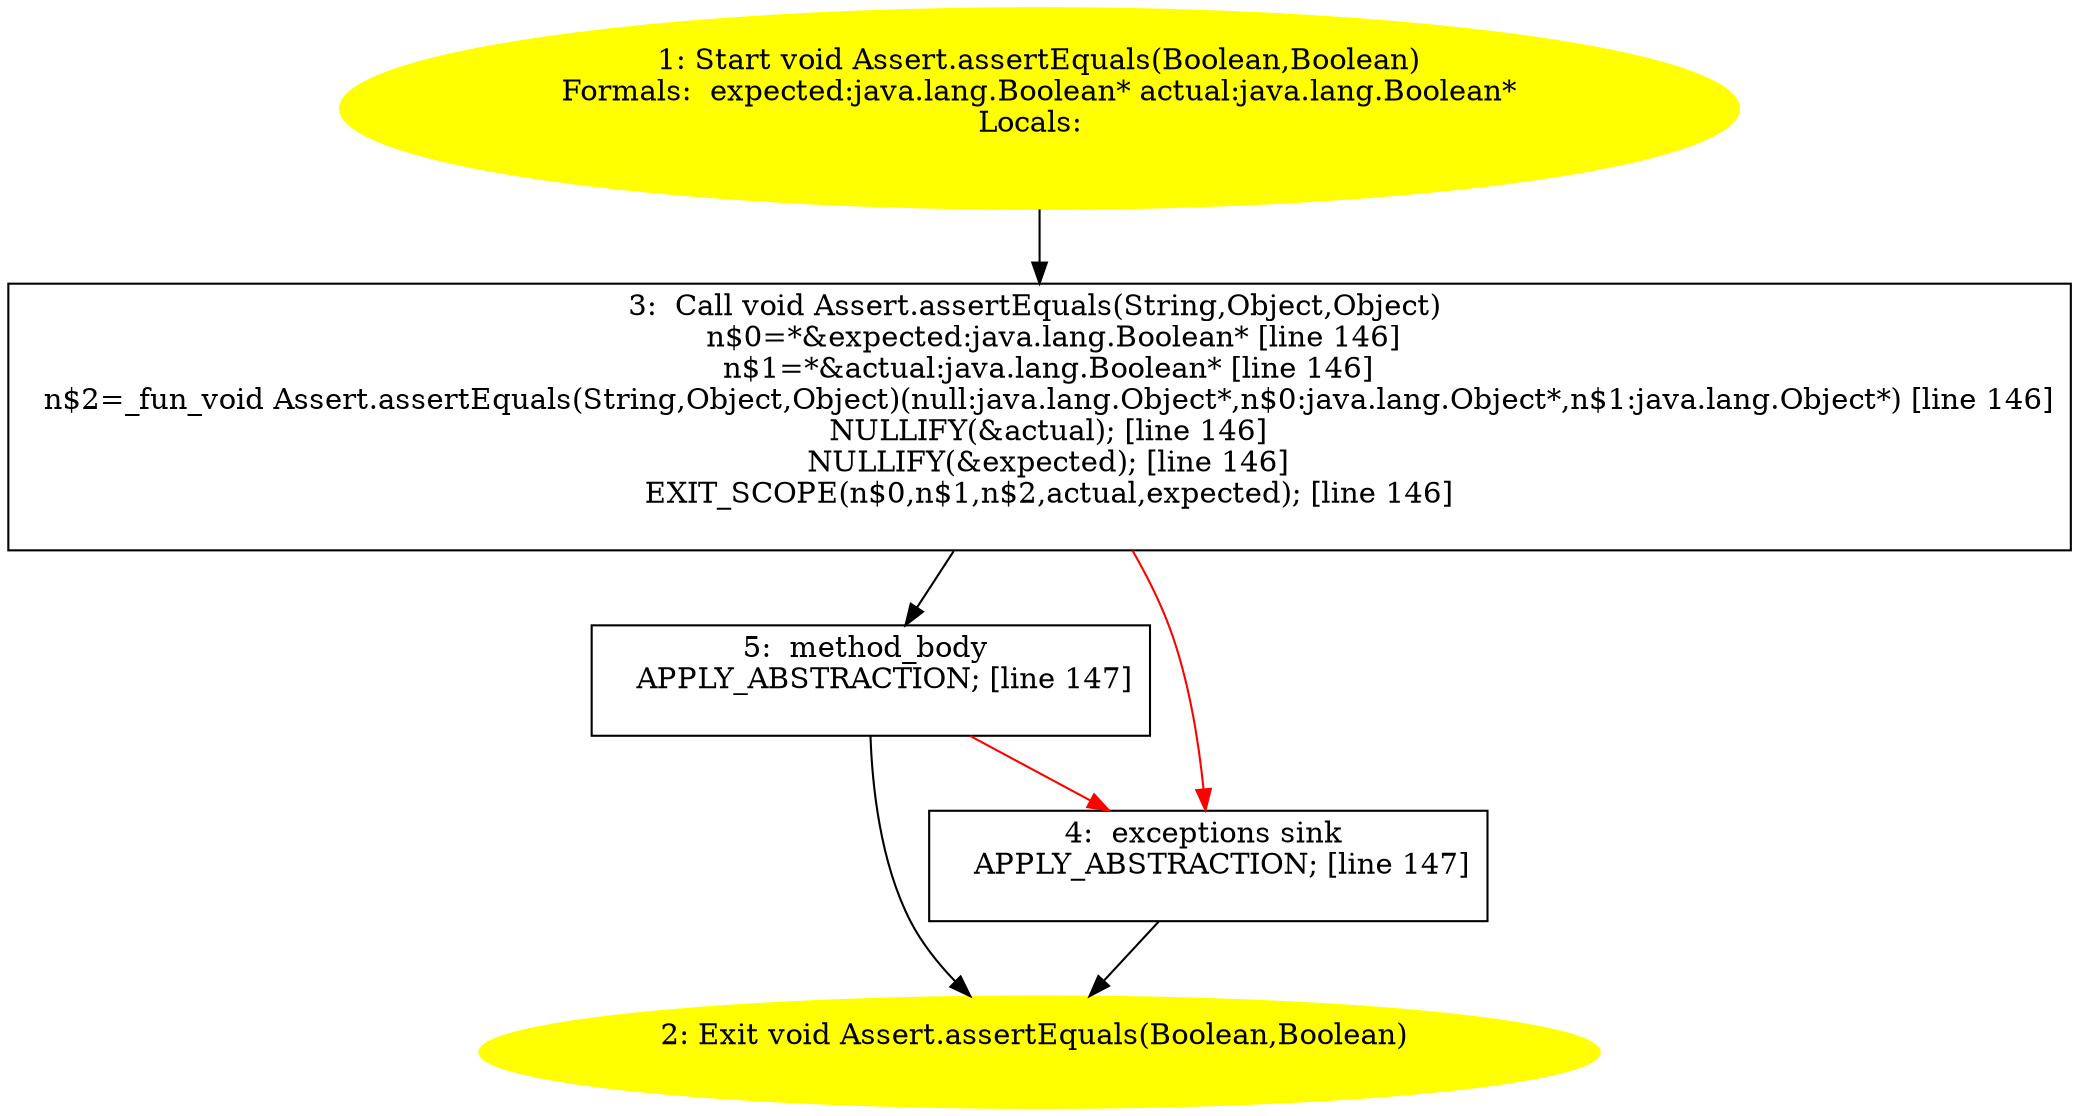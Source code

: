 /* @generated */
digraph cfg {
"org.junit.Assert.assertEquals(java.lang.Boolean,java.lang.Boolean):void.3bd1dab7cb481e7cb835ad023be334e1_1" [label="1: Start void Assert.assertEquals(Boolean,Boolean)\nFormals:  expected:java.lang.Boolean* actual:java.lang.Boolean*\nLocals:  \n  " color=yellow style=filled]
	

	 "org.junit.Assert.assertEquals(java.lang.Boolean,java.lang.Boolean):void.3bd1dab7cb481e7cb835ad023be334e1_1" -> "org.junit.Assert.assertEquals(java.lang.Boolean,java.lang.Boolean):void.3bd1dab7cb481e7cb835ad023be334e1_3" ;
"org.junit.Assert.assertEquals(java.lang.Boolean,java.lang.Boolean):void.3bd1dab7cb481e7cb835ad023be334e1_2" [label="2: Exit void Assert.assertEquals(Boolean,Boolean) \n  " color=yellow style=filled]
	

"org.junit.Assert.assertEquals(java.lang.Boolean,java.lang.Boolean):void.3bd1dab7cb481e7cb835ad023be334e1_3" [label="3:  Call void Assert.assertEquals(String,Object,Object) \n   n$0=*&expected:java.lang.Boolean* [line 146]\n  n$1=*&actual:java.lang.Boolean* [line 146]\n  n$2=_fun_void Assert.assertEquals(String,Object,Object)(null:java.lang.Object*,n$0:java.lang.Object*,n$1:java.lang.Object*) [line 146]\n  NULLIFY(&actual); [line 146]\n  NULLIFY(&expected); [line 146]\n  EXIT_SCOPE(n$0,n$1,n$2,actual,expected); [line 146]\n " shape="box"]
	

	 "org.junit.Assert.assertEquals(java.lang.Boolean,java.lang.Boolean):void.3bd1dab7cb481e7cb835ad023be334e1_3" -> "org.junit.Assert.assertEquals(java.lang.Boolean,java.lang.Boolean):void.3bd1dab7cb481e7cb835ad023be334e1_5" ;
	 "org.junit.Assert.assertEquals(java.lang.Boolean,java.lang.Boolean):void.3bd1dab7cb481e7cb835ad023be334e1_3" -> "org.junit.Assert.assertEquals(java.lang.Boolean,java.lang.Boolean):void.3bd1dab7cb481e7cb835ad023be334e1_4" [color="red" ];
"org.junit.Assert.assertEquals(java.lang.Boolean,java.lang.Boolean):void.3bd1dab7cb481e7cb835ad023be334e1_4" [label="4:  exceptions sink \n   APPLY_ABSTRACTION; [line 147]\n " shape="box"]
	

	 "org.junit.Assert.assertEquals(java.lang.Boolean,java.lang.Boolean):void.3bd1dab7cb481e7cb835ad023be334e1_4" -> "org.junit.Assert.assertEquals(java.lang.Boolean,java.lang.Boolean):void.3bd1dab7cb481e7cb835ad023be334e1_2" ;
"org.junit.Assert.assertEquals(java.lang.Boolean,java.lang.Boolean):void.3bd1dab7cb481e7cb835ad023be334e1_5" [label="5:  method_body \n   APPLY_ABSTRACTION; [line 147]\n " shape="box"]
	

	 "org.junit.Assert.assertEquals(java.lang.Boolean,java.lang.Boolean):void.3bd1dab7cb481e7cb835ad023be334e1_5" -> "org.junit.Assert.assertEquals(java.lang.Boolean,java.lang.Boolean):void.3bd1dab7cb481e7cb835ad023be334e1_2" ;
	 "org.junit.Assert.assertEquals(java.lang.Boolean,java.lang.Boolean):void.3bd1dab7cb481e7cb835ad023be334e1_5" -> "org.junit.Assert.assertEquals(java.lang.Boolean,java.lang.Boolean):void.3bd1dab7cb481e7cb835ad023be334e1_4" [color="red" ];
}
